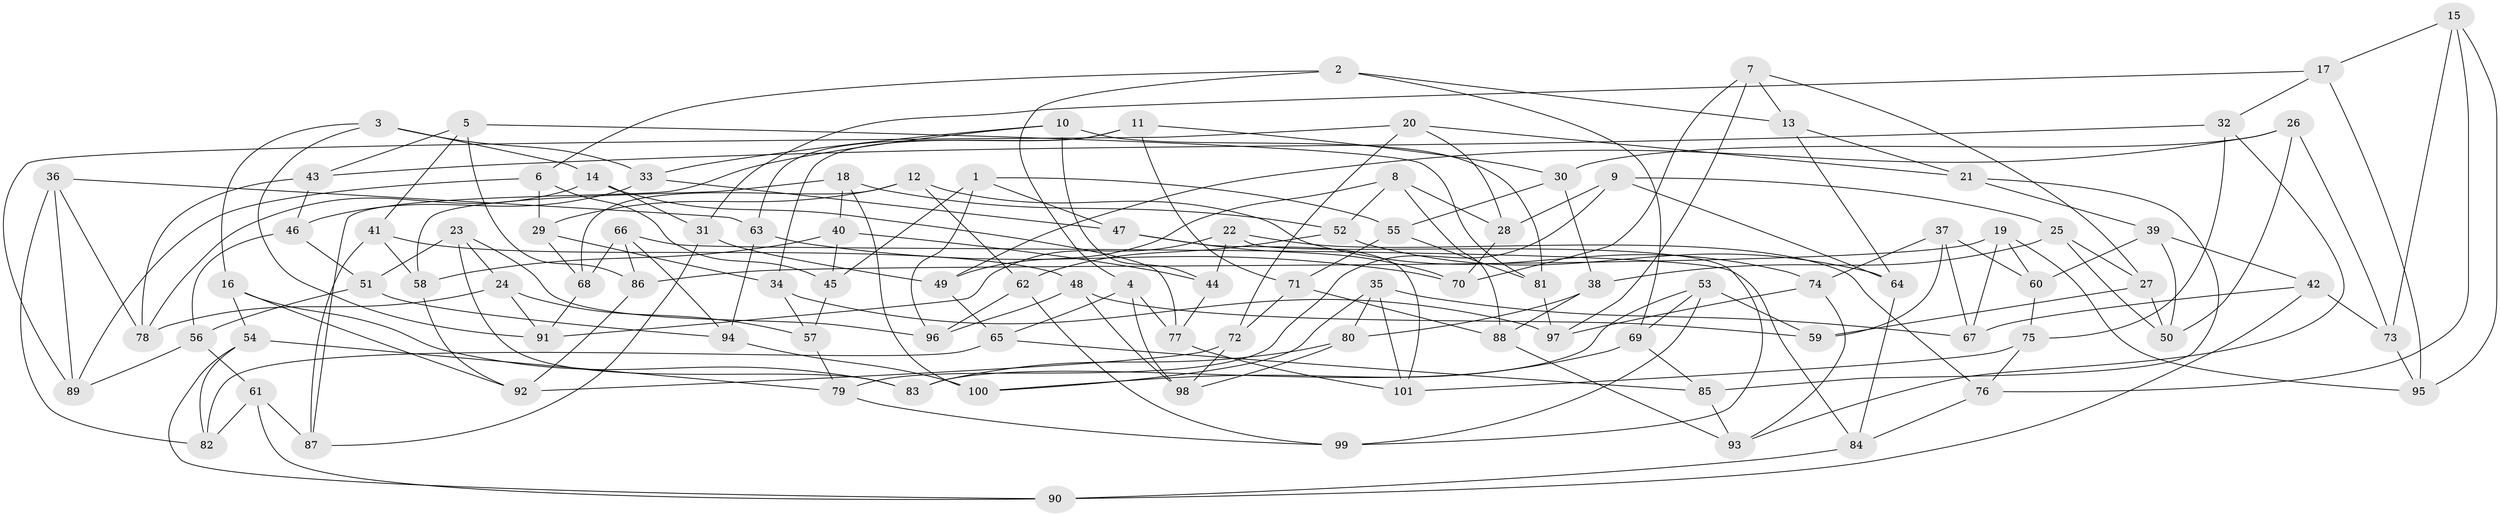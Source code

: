 // Generated by graph-tools (version 1.1) at 2025/37/03/09/25 02:37:53]
// undirected, 101 vertices, 202 edges
graph export_dot {
graph [start="1"]
  node [color=gray90,style=filled];
  1;
  2;
  3;
  4;
  5;
  6;
  7;
  8;
  9;
  10;
  11;
  12;
  13;
  14;
  15;
  16;
  17;
  18;
  19;
  20;
  21;
  22;
  23;
  24;
  25;
  26;
  27;
  28;
  29;
  30;
  31;
  32;
  33;
  34;
  35;
  36;
  37;
  38;
  39;
  40;
  41;
  42;
  43;
  44;
  45;
  46;
  47;
  48;
  49;
  50;
  51;
  52;
  53;
  54;
  55;
  56;
  57;
  58;
  59;
  60;
  61;
  62;
  63;
  64;
  65;
  66;
  67;
  68;
  69;
  70;
  71;
  72;
  73;
  74;
  75;
  76;
  77;
  78;
  79;
  80;
  81;
  82;
  83;
  84;
  85;
  86;
  87;
  88;
  89;
  90;
  91;
  92;
  93;
  94;
  95;
  96;
  97;
  98;
  99;
  100;
  101;
  1 -- 47;
  1 -- 96;
  1 -- 55;
  1 -- 45;
  2 -- 6;
  2 -- 13;
  2 -- 4;
  2 -- 69;
  3 -- 91;
  3 -- 33;
  3 -- 14;
  3 -- 16;
  4 -- 98;
  4 -- 77;
  4 -- 65;
  5 -- 81;
  5 -- 41;
  5 -- 43;
  5 -- 86;
  6 -- 29;
  6 -- 89;
  6 -- 45;
  7 -- 97;
  7 -- 13;
  7 -- 27;
  7 -- 70;
  8 -- 28;
  8 -- 49;
  8 -- 88;
  8 -- 52;
  9 -- 64;
  9 -- 25;
  9 -- 28;
  9 -- 79;
  10 -- 87;
  10 -- 81;
  10 -- 44;
  10 -- 33;
  11 -- 71;
  11 -- 30;
  11 -- 63;
  11 -- 34;
  12 -- 29;
  12 -- 74;
  12 -- 68;
  12 -- 62;
  13 -- 21;
  13 -- 64;
  14 -- 77;
  14 -- 78;
  14 -- 31;
  15 -- 76;
  15 -- 95;
  15 -- 17;
  15 -- 73;
  16 -- 92;
  16 -- 54;
  16 -- 83;
  17 -- 95;
  17 -- 31;
  17 -- 32;
  18 -- 58;
  18 -- 40;
  18 -- 52;
  18 -- 100;
  19 -- 67;
  19 -- 95;
  19 -- 86;
  19 -- 60;
  20 -- 28;
  20 -- 72;
  20 -- 89;
  20 -- 21;
  21 -- 85;
  21 -- 39;
  22 -- 91;
  22 -- 44;
  22 -- 99;
  22 -- 76;
  23 -- 83;
  23 -- 24;
  23 -- 96;
  23 -- 51;
  24 -- 57;
  24 -- 78;
  24 -- 91;
  25 -- 27;
  25 -- 38;
  25 -- 50;
  26 -- 30;
  26 -- 49;
  26 -- 73;
  26 -- 50;
  27 -- 50;
  27 -- 59;
  28 -- 70;
  29 -- 34;
  29 -- 68;
  30 -- 55;
  30 -- 38;
  31 -- 87;
  31 -- 49;
  32 -- 93;
  32 -- 75;
  32 -- 43;
  33 -- 46;
  33 -- 47;
  34 -- 97;
  34 -- 57;
  35 -- 100;
  35 -- 101;
  35 -- 67;
  35 -- 80;
  36 -- 78;
  36 -- 89;
  36 -- 63;
  36 -- 82;
  37 -- 60;
  37 -- 59;
  37 -- 74;
  37 -- 67;
  38 -- 88;
  38 -- 80;
  39 -- 42;
  39 -- 60;
  39 -- 50;
  40 -- 44;
  40 -- 45;
  40 -- 58;
  41 -- 87;
  41 -- 58;
  41 -- 48;
  42 -- 90;
  42 -- 67;
  42 -- 73;
  43 -- 46;
  43 -- 78;
  44 -- 77;
  45 -- 57;
  46 -- 56;
  46 -- 51;
  47 -- 70;
  47 -- 101;
  48 -- 59;
  48 -- 98;
  48 -- 96;
  49 -- 65;
  51 -- 94;
  51 -- 56;
  52 -- 64;
  52 -- 62;
  53 -- 69;
  53 -- 83;
  53 -- 99;
  53 -- 59;
  54 -- 79;
  54 -- 90;
  54 -- 82;
  55 -- 81;
  55 -- 71;
  56 -- 89;
  56 -- 61;
  57 -- 79;
  58 -- 92;
  60 -- 75;
  61 -- 87;
  61 -- 90;
  61 -- 82;
  62 -- 99;
  62 -- 96;
  63 -- 94;
  63 -- 70;
  64 -- 84;
  65 -- 82;
  65 -- 85;
  66 -- 94;
  66 -- 86;
  66 -- 84;
  66 -- 68;
  68 -- 91;
  69 -- 100;
  69 -- 85;
  71 -- 88;
  71 -- 72;
  72 -- 92;
  72 -- 98;
  73 -- 95;
  74 -- 93;
  74 -- 97;
  75 -- 101;
  75 -- 76;
  76 -- 84;
  77 -- 101;
  79 -- 99;
  80 -- 83;
  80 -- 98;
  81 -- 97;
  84 -- 90;
  85 -- 93;
  86 -- 92;
  88 -- 93;
  94 -- 100;
}
